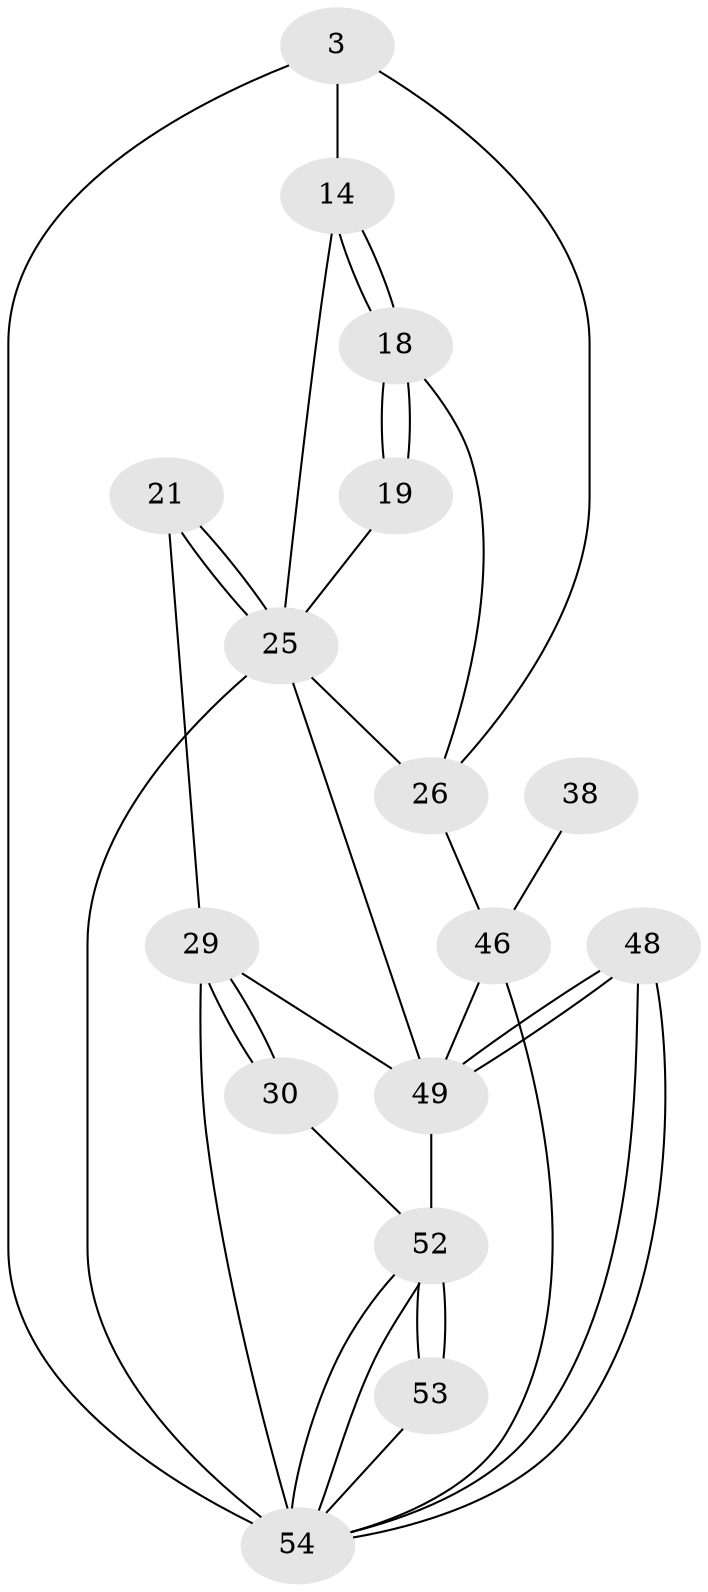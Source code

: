 // original degree distribution, {3: 0.037037037037037035, 4: 0.2962962962962963, 6: 0.25925925925925924, 5: 0.4074074074074074}
// Generated by graph-tools (version 1.1) at 2025/06/03/04/25 22:06:51]
// undirected, 16 vertices, 35 edges
graph export_dot {
graph [start="1"]
  node [color=gray90,style=filled];
  3 [pos="+1+0",super="+2+1"];
  14 [pos="+0.7034542623911297+0.17007344864511853",super="+7"];
  18 [pos="+0.7461148741243179+0.22865759819302517",super="+17"];
  19 [pos="+0.6118167930104685+0.5123848219898371"];
  21 [pos="+0.2594719801726131+0.6174550943747248",super="+13"];
  25 [pos="+0.5954388906190694+0.5600214128084159",super="+24+11"];
  26 [pos="+1+0.5420023200632546",super="+16"];
  29 [pos="+0.25780721451292393+0.6314334358003596",super="+22+27"];
  30 [pos="+0+0.7902766621811087"];
  38 [pos="+0.6238180585651746+0.7668205910861379"];
  46 [pos="+0.5739328522326943+0.9022856525631598",super="+39+45"];
  48 [pos="+0.43301727455365585+1"];
  49 [pos="+0.40897682051646855+0.9465019261372337",super="+44+40+32+41"];
  52 [pos="+0.20479864699546832+1",super="+51+43"];
  53 [pos="+0.06077622869576455+1"];
  54 [pos="+0.4571634663903173+1",super="+50+36"];
  3 -- 14 [weight=2];
  3 -- 26;
  3 -- 54 [weight=2];
  14 -- 18;
  14 -- 18;
  14 -- 25;
  18 -- 19 [weight=2];
  18 -- 19;
  18 -- 26;
  19 -- 25;
  21 -- 25 [weight=3];
  21 -- 25;
  21 -- 29 [weight=2];
  25 -- 49;
  25 -- 26;
  25 -- 54;
  26 -- 46;
  29 -- 30 [weight=2];
  29 -- 30;
  29 -- 54 [weight=2];
  29 -- 49;
  30 -- 52;
  38 -- 46 [weight=3];
  46 -- 54 [weight=2];
  46 -- 49 [weight=2];
  48 -- 49;
  48 -- 49;
  48 -- 54 [weight=2];
  48 -- 54;
  49 -- 52 [weight=2];
  52 -- 53 [weight=2];
  52 -- 53;
  52 -- 54;
  52 -- 54;
  53 -- 54;
}
